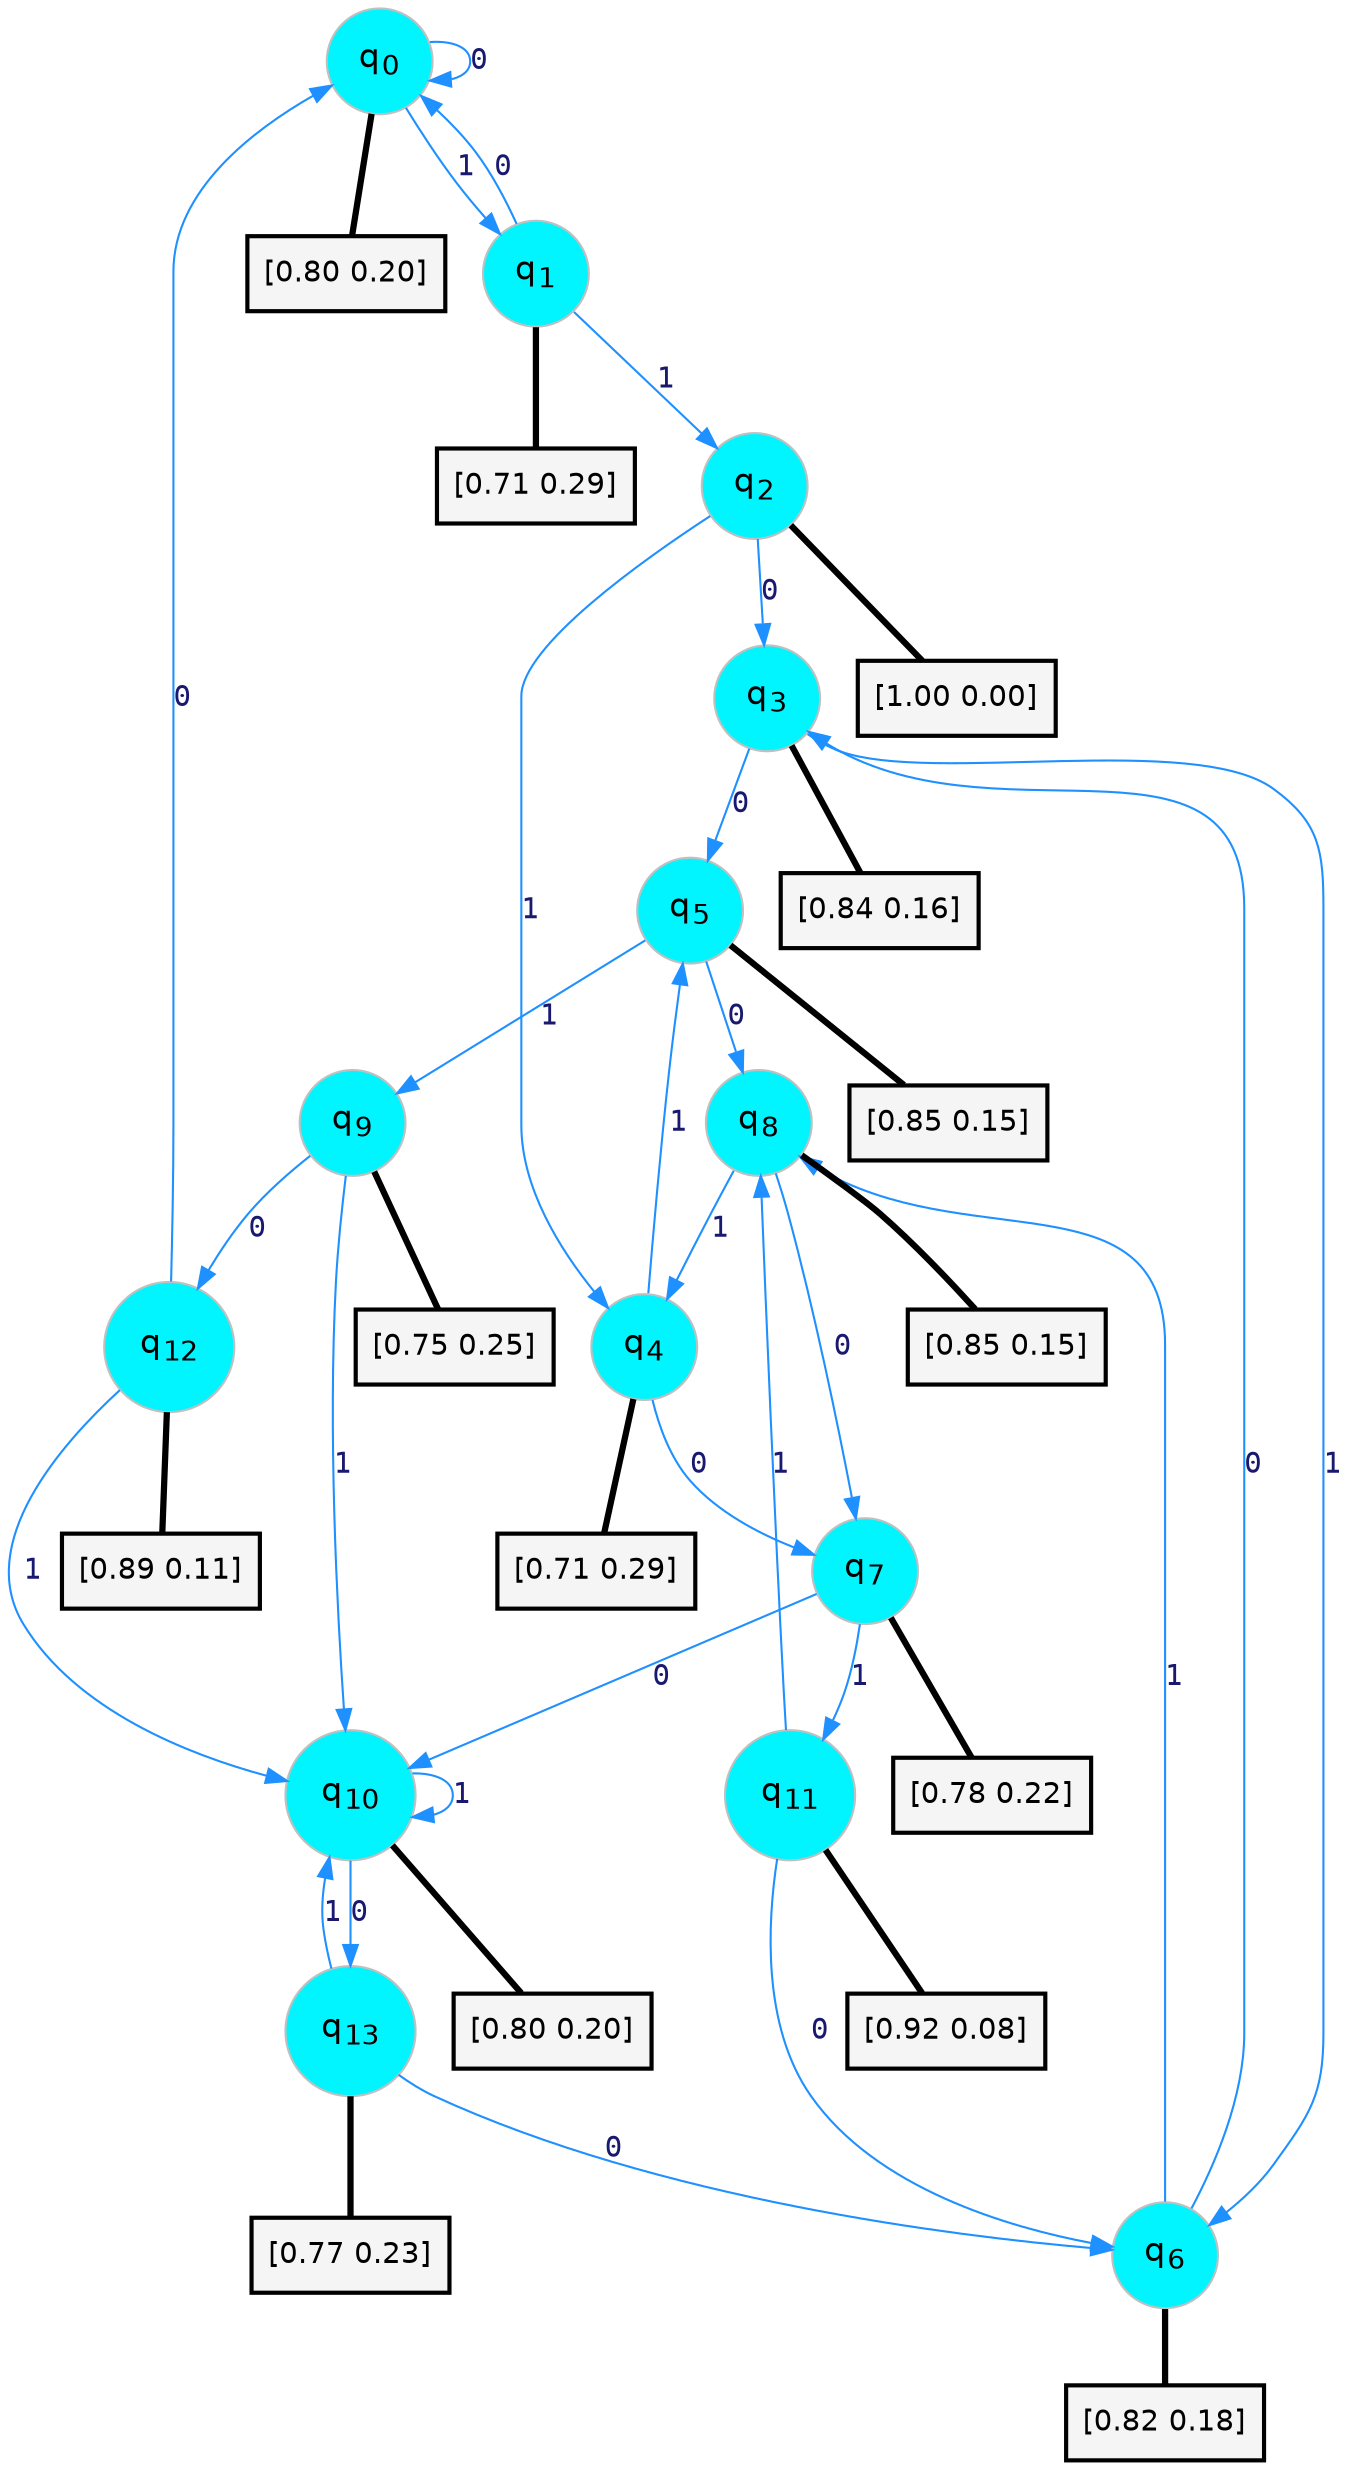 digraph G {
graph [
bgcolor=transparent, dpi=300, rankdir=TD, size="40,25"];
node [
color=gray, fillcolor=turquoise1, fontcolor=black, fontname=Helvetica, fontsize=16, fontweight=bold, shape=circle, style=filled];
edge [
arrowsize=1, color=dodgerblue1, fontcolor=midnightblue, fontname=courier, fontweight=bold, penwidth=1, style=solid, weight=20];
0[label=<q<SUB>0</SUB>>];
1[label=<q<SUB>1</SUB>>];
2[label=<q<SUB>2</SUB>>];
3[label=<q<SUB>3</SUB>>];
4[label=<q<SUB>4</SUB>>];
5[label=<q<SUB>5</SUB>>];
6[label=<q<SUB>6</SUB>>];
7[label=<q<SUB>7</SUB>>];
8[label=<q<SUB>8</SUB>>];
9[label=<q<SUB>9</SUB>>];
10[label=<q<SUB>10</SUB>>];
11[label=<q<SUB>11</SUB>>];
12[label=<q<SUB>12</SUB>>];
13[label=<q<SUB>13</SUB>>];
14[label="[0.80 0.20]", shape=box,fontcolor=black, fontname=Helvetica, fontsize=14, penwidth=2, fillcolor=whitesmoke,color=black];
15[label="[0.71 0.29]", shape=box,fontcolor=black, fontname=Helvetica, fontsize=14, penwidth=2, fillcolor=whitesmoke,color=black];
16[label="[1.00 0.00]", shape=box,fontcolor=black, fontname=Helvetica, fontsize=14, penwidth=2, fillcolor=whitesmoke,color=black];
17[label="[0.84 0.16]", shape=box,fontcolor=black, fontname=Helvetica, fontsize=14, penwidth=2, fillcolor=whitesmoke,color=black];
18[label="[0.71 0.29]", shape=box,fontcolor=black, fontname=Helvetica, fontsize=14, penwidth=2, fillcolor=whitesmoke,color=black];
19[label="[0.85 0.15]", shape=box,fontcolor=black, fontname=Helvetica, fontsize=14, penwidth=2, fillcolor=whitesmoke,color=black];
20[label="[0.82 0.18]", shape=box,fontcolor=black, fontname=Helvetica, fontsize=14, penwidth=2, fillcolor=whitesmoke,color=black];
21[label="[0.78 0.22]", shape=box,fontcolor=black, fontname=Helvetica, fontsize=14, penwidth=2, fillcolor=whitesmoke,color=black];
22[label="[0.85 0.15]", shape=box,fontcolor=black, fontname=Helvetica, fontsize=14, penwidth=2, fillcolor=whitesmoke,color=black];
23[label="[0.75 0.25]", shape=box,fontcolor=black, fontname=Helvetica, fontsize=14, penwidth=2, fillcolor=whitesmoke,color=black];
24[label="[0.80 0.20]", shape=box,fontcolor=black, fontname=Helvetica, fontsize=14, penwidth=2, fillcolor=whitesmoke,color=black];
25[label="[0.92 0.08]", shape=box,fontcolor=black, fontname=Helvetica, fontsize=14, penwidth=2, fillcolor=whitesmoke,color=black];
26[label="[0.89 0.11]", shape=box,fontcolor=black, fontname=Helvetica, fontsize=14, penwidth=2, fillcolor=whitesmoke,color=black];
27[label="[0.77 0.23]", shape=box,fontcolor=black, fontname=Helvetica, fontsize=14, penwidth=2, fillcolor=whitesmoke,color=black];
0->0 [label=0];
0->1 [label=1];
0->14 [arrowhead=none, penwidth=3,color=black];
1->0 [label=0];
1->2 [label=1];
1->15 [arrowhead=none, penwidth=3,color=black];
2->3 [label=0];
2->4 [label=1];
2->16 [arrowhead=none, penwidth=3,color=black];
3->5 [label=0];
3->6 [label=1];
3->17 [arrowhead=none, penwidth=3,color=black];
4->7 [label=0];
4->5 [label=1];
4->18 [arrowhead=none, penwidth=3,color=black];
5->8 [label=0];
5->9 [label=1];
5->19 [arrowhead=none, penwidth=3,color=black];
6->3 [label=0];
6->8 [label=1];
6->20 [arrowhead=none, penwidth=3,color=black];
7->10 [label=0];
7->11 [label=1];
7->21 [arrowhead=none, penwidth=3,color=black];
8->7 [label=0];
8->4 [label=1];
8->22 [arrowhead=none, penwidth=3,color=black];
9->12 [label=0];
9->10 [label=1];
9->23 [arrowhead=none, penwidth=3,color=black];
10->13 [label=0];
10->10 [label=1];
10->24 [arrowhead=none, penwidth=3,color=black];
11->6 [label=0];
11->8 [label=1];
11->25 [arrowhead=none, penwidth=3,color=black];
12->0 [label=0];
12->10 [label=1];
12->26 [arrowhead=none, penwidth=3,color=black];
13->6 [label=0];
13->10 [label=1];
13->27 [arrowhead=none, penwidth=3,color=black];
}
